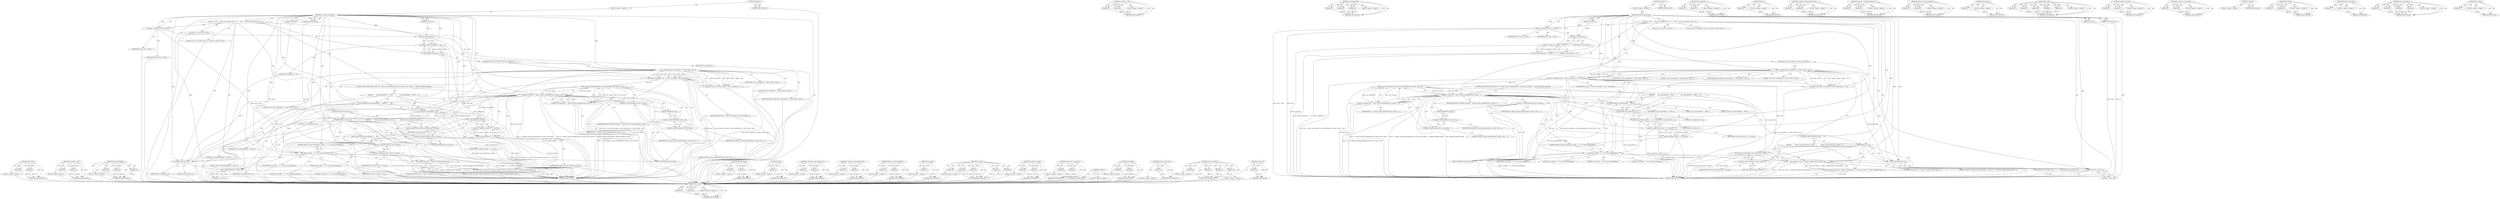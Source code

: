 digraph "lua_status" {
vulnerable_182 [label=<(METHOD,luaL_error)>];
vulnerable_183 [label=<(PARAM,p1)>];
vulnerable_184 [label=<(PARAM,p2)>];
vulnerable_185 [label=<(BLOCK,&lt;empty&gt;,&lt;empty&gt;)>];
vulnerable_186 [label=<(METHOD_RETURN,ANY)>];
vulnerable_128 [label=<(METHOD,&lt;operator&gt;.cast)>];
vulnerable_129 [label=<(PARAM,p1)>];
vulnerable_130 [label=<(PARAM,p2)>];
vulnerable_131 [label=<(BLOCK,&lt;empty&gt;,&lt;empty&gt;)>];
vulnerable_132 [label=<(METHOD_RETURN,ANY)>];
vulnerable_155 [label=<(METHOD,luaL_getmetafield)>];
vulnerable_156 [label=<(PARAM,p1)>];
vulnerable_157 [label=<(PARAM,p2)>];
vulnerable_158 [label=<(PARAM,p3)>];
vulnerable_159 [label=<(BLOCK,&lt;empty&gt;,&lt;empty&gt;)>];
vulnerable_160 [label=<(METHOD_RETURN,ANY)>];
vulnerable_6 [label=<(METHOD,&lt;global&gt;)<SUB>1</SUB>>];
vulnerable_7 [label=<(BLOCK,&lt;empty&gt;,&lt;empty&gt;)<SUB>1</SUB>>];
vulnerable_8 [label=<(METHOD,do_session_handshake)<SUB>1</SUB>>];
vulnerable_9 [label=<(PARAM,lua_State *L)<SUB>1</SUB>>];
vulnerable_10 [label=<(PARAM,int status)<SUB>1</SUB>>];
vulnerable_11 [label=<(PARAM,lua_KContext ctx)<SUB>1</SUB>>];
vulnerable_12 [label=<(BLOCK,{
    int rc;
    struct ssh_userdata *sshu = N...,{
    int rc;
    struct ssh_userdata *sshu = N...)<SUB>1</SUB>>];
vulnerable_13 [label="<(LOCAL,int rc: int)<SUB>2</SUB>>"];
vulnerable_14 [label="<(LOCAL,struct ssh_userdata* sshu: ssh_userdata*)<SUB>3</SUB>>"];
vulnerable_15 [label=<(&lt;operator&gt;.assignment,*sshu = NULL)<SUB>3</SUB>>];
vulnerable_16 [label=<(IDENTIFIER,sshu,*sshu = NULL)<SUB>3</SUB>>];
vulnerable_17 [label=<(IDENTIFIER,NULL,*sshu = NULL)<SUB>3</SUB>>];
vulnerable_18 [label=<(assert,assert(lua_gettop(L) == 4))<SUB>5</SUB>>];
vulnerable_19 [label=<(&lt;operator&gt;.equals,lua_gettop(L) == 4)<SUB>5</SUB>>];
vulnerable_20 [label=<(lua_gettop,lua_gettop(L))<SUB>5</SUB>>];
vulnerable_21 [label=<(IDENTIFIER,L,lua_gettop(L))<SUB>5</SUB>>];
vulnerable_22 [label=<(LITERAL,4,lua_gettop(L) == 4)<SUB>5</SUB>>];
vulnerable_23 [label=<(&lt;operator&gt;.assignment,sshu = (struct ssh_userdata *) nseU_checkudata(...)<SUB>6</SUB>>];
vulnerable_24 [label=<(IDENTIFIER,sshu,sshu = (struct ssh_userdata *) nseU_checkudata(...)<SUB>6</SUB>>];
vulnerable_25 [label=<(&lt;operator&gt;.cast,(struct ssh_userdata *) nseU_checkudata(L, 3, S...)<SUB>6</SUB>>];
vulnerable_26 [label=<(UNKNOWN,struct ssh_userdata *,struct ssh_userdata *)<SUB>6</SUB>>];
vulnerable_27 [label=<(nseU_checkudata,nseU_checkudata(L, 3, SSH2_UDATA, &quot;ssh2&quot;))<SUB>6</SUB>>];
vulnerable_28 [label=<(IDENTIFIER,L,nseU_checkudata(L, 3, SSH2_UDATA, &quot;ssh2&quot;))<SUB>6</SUB>>];
vulnerable_29 [label=<(LITERAL,3,nseU_checkudata(L, 3, SSH2_UDATA, &quot;ssh2&quot;))<SUB>6</SUB>>];
vulnerable_30 [label=<(IDENTIFIER,SSH2_UDATA,nseU_checkudata(L, 3, SSH2_UDATA, &quot;ssh2&quot;))<SUB>6</SUB>>];
vulnerable_31 [label=<(LITERAL,&quot;ssh2&quot;,nseU_checkudata(L, 3, SSH2_UDATA, &quot;ssh2&quot;))<SUB>6</SUB>>];
vulnerable_32 [label=<(CONTROL_STRUCTURE,WHILE,while ((rc = libssh2_session_handshake(sshu-&gt;session, sshu-&gt;sp[0])) == LIBSSH2_ERROR_EAGAIN))<SUB>8</SUB>>];
vulnerable_33 [label=<(&lt;operator&gt;.equals,(rc = libssh2_session_handshake(sshu-&gt;session, ...)<SUB>8</SUB>>];
vulnerable_34 [label=<(&lt;operator&gt;.assignment,rc = libssh2_session_handshake(sshu-&gt;session, s...)<SUB>8</SUB>>];
vulnerable_35 [label=<(IDENTIFIER,rc,rc = libssh2_session_handshake(sshu-&gt;session, s...)<SUB>8</SUB>>];
vulnerable_36 [label=<(libssh2_session_handshake,libssh2_session_handshake(sshu-&gt;session, sshu-&gt;...)<SUB>8</SUB>>];
vulnerable_37 [label=<(&lt;operator&gt;.indirectFieldAccess,sshu-&gt;session)<SUB>8</SUB>>];
vulnerable_38 [label=<(IDENTIFIER,sshu,libssh2_session_handshake(sshu-&gt;session, sshu-&gt;...)<SUB>8</SUB>>];
vulnerable_39 [label=<(FIELD_IDENTIFIER,session,session)<SUB>8</SUB>>];
vulnerable_40 [label=<(&lt;operator&gt;.indirectIndexAccess,sshu-&gt;sp[0])<SUB>8</SUB>>];
vulnerable_41 [label=<(&lt;operator&gt;.indirectFieldAccess,sshu-&gt;sp)<SUB>8</SUB>>];
vulnerable_42 [label=<(IDENTIFIER,sshu,libssh2_session_handshake(sshu-&gt;session, sshu-&gt;...)<SUB>8</SUB>>];
vulnerable_43 [label=<(FIELD_IDENTIFIER,sp,sp)<SUB>8</SUB>>];
vulnerable_44 [label=<(LITERAL,0,libssh2_session_handshake(sshu-&gt;session, sshu-&gt;...)<SUB>8</SUB>>];
vulnerable_45 [label=<(IDENTIFIER,LIBSSH2_ERROR_EAGAIN,(rc = libssh2_session_handshake(sshu-&gt;session, ...)<SUB>8</SUB>>];
vulnerable_46 [label=<(BLOCK,{
        luaL_getmetafield(L, 3, &quot;filter&quot;);
  ...,{
        luaL_getmetafield(L, 3, &quot;filter&quot;);
  ...)<SUB>8</SUB>>];
vulnerable_47 [label=<(luaL_getmetafield,luaL_getmetafield(L, 3, &quot;filter&quot;))<SUB>9</SUB>>];
vulnerable_48 [label=<(IDENTIFIER,L,luaL_getmetafield(L, 3, &quot;filter&quot;))<SUB>9</SUB>>];
vulnerable_49 [label=<(LITERAL,3,luaL_getmetafield(L, 3, &quot;filter&quot;))<SUB>9</SUB>>];
vulnerable_50 [label=<(LITERAL,&quot;filter&quot;,luaL_getmetafield(L, 3, &quot;filter&quot;))<SUB>9</SUB>>];
vulnerable_51 [label=<(lua_pushvalue,lua_pushvalue(L, 3))<SUB>10</SUB>>];
vulnerable_52 [label=<(IDENTIFIER,L,lua_pushvalue(L, 3))<SUB>10</SUB>>];
vulnerable_53 [label=<(LITERAL,3,lua_pushvalue(L, 3))<SUB>10</SUB>>];
vulnerable_54 [label=<(assert,assert(lua_status(L) == LUA_OK))<SUB>12</SUB>>];
vulnerable_55 [label=<(&lt;operator&gt;.equals,lua_status(L) == LUA_OK)<SUB>12</SUB>>];
vulnerable_56 [label=<(lua_status,lua_status(L))<SUB>12</SUB>>];
vulnerable_57 [label=<(IDENTIFIER,L,lua_status(L))<SUB>12</SUB>>];
vulnerable_58 [label=<(IDENTIFIER,LUA_OK,lua_status(L) == LUA_OK)<SUB>12</SUB>>];
vulnerable_59 [label=<(lua_callk,lua_callk(L, 1, 0, 0, do_session_handshake))<SUB>13</SUB>>];
vulnerable_60 [label=<(IDENTIFIER,L,lua_callk(L, 1, 0, 0, do_session_handshake))<SUB>13</SUB>>];
vulnerable_61 [label=<(LITERAL,1,lua_callk(L, 1, 0, 0, do_session_handshake))<SUB>13</SUB>>];
vulnerable_62 [label=<(LITERAL,0,lua_callk(L, 1, 0, 0, do_session_handshake))<SUB>13</SUB>>];
vulnerable_63 [label=<(LITERAL,0,lua_callk(L, 1, 0, 0, do_session_handshake))<SUB>13</SUB>>];
vulnerable_64 [label=<(METHOD_REF,do_session_handshake,lua_callk(L, 1, 0, 0, do_session_handshake))<SUB>13</SUB>>];
vulnerable_65 [label=<(CONTROL_STRUCTURE,IF,if (rc))<SUB>16</SUB>>];
vulnerable_66 [label=<(IDENTIFIER,rc,if (rc))<SUB>16</SUB>>];
vulnerable_67 [label=<(BLOCK,{
         libssh2_session_free(sshu-&gt;session);...,{
         libssh2_session_free(sshu-&gt;session);...)<SUB>16</SUB>>];
vulnerable_68 [label=<(libssh2_session_free,libssh2_session_free(sshu-&gt;session))<SUB>17</SUB>>];
vulnerable_69 [label=<(&lt;operator&gt;.indirectFieldAccess,sshu-&gt;session)<SUB>17</SUB>>];
vulnerable_70 [label=<(IDENTIFIER,sshu,libssh2_session_free(sshu-&gt;session))<SUB>17</SUB>>];
vulnerable_71 [label=<(FIELD_IDENTIFIER,session,session)<SUB>17</SUB>>];
vulnerable_72 [label=<(RETURN,return luaL_error(L, &quot;Unable to complete libssh...,return luaL_error(L, &quot;Unable to complete libssh...)<SUB>18</SUB>>];
vulnerable_73 [label=<(luaL_error,luaL_error(L, &quot;Unable to complete libssh2 hands...)<SUB>18</SUB>>];
vulnerable_74 [label=<(IDENTIFIER,L,luaL_error(L, &quot;Unable to complete libssh2 hands...)<SUB>18</SUB>>];
vulnerable_75 [label=<(LITERAL,&quot;Unable to complete libssh2 handshake.&quot;,luaL_error(L, &quot;Unable to complete libssh2 hands...)<SUB>18</SUB>>];
vulnerable_76 [label=<(lua_settop,lua_settop(L, 3))<SUB>21</SUB>>];
vulnerable_77 [label=<(IDENTIFIER,L,lua_settop(L, 3))<SUB>21</SUB>>];
vulnerable_78 [label=<(LITERAL,3,lua_settop(L, 3))<SUB>21</SUB>>];
vulnerable_79 [label=<(RETURN,return 1;,return 1;)<SUB>23</SUB>>];
vulnerable_80 [label=<(LITERAL,1,return 1;)<SUB>23</SUB>>];
vulnerable_81 [label=<(METHOD_RETURN,int)<SUB>1</SUB>>];
vulnerable_83 [label=<(METHOD_RETURN,ANY)<SUB>1</SUB>>];
vulnerable_161 [label=<(METHOD,lua_pushvalue)>];
vulnerable_162 [label=<(PARAM,p1)>];
vulnerable_163 [label=<(PARAM,p2)>];
vulnerable_164 [label=<(BLOCK,&lt;empty&gt;,&lt;empty&gt;)>];
vulnerable_165 [label=<(METHOD_RETURN,ANY)>];
vulnerable_115 [label=<(METHOD,assert)>];
vulnerable_116 [label=<(PARAM,p1)>];
vulnerable_117 [label=<(BLOCK,&lt;empty&gt;,&lt;empty&gt;)>];
vulnerable_118 [label=<(METHOD_RETURN,ANY)>];
vulnerable_150 [label=<(METHOD,&lt;operator&gt;.indirectIndexAccess)>];
vulnerable_151 [label=<(PARAM,p1)>];
vulnerable_152 [label=<(PARAM,p2)>];
vulnerable_153 [label=<(BLOCK,&lt;empty&gt;,&lt;empty&gt;)>];
vulnerable_154 [label=<(METHOD_RETURN,ANY)>];
vulnerable_145 [label=<(METHOD,&lt;operator&gt;.indirectFieldAccess)>];
vulnerable_146 [label=<(PARAM,p1)>];
vulnerable_147 [label=<(PARAM,p2)>];
vulnerable_148 [label=<(BLOCK,&lt;empty&gt;,&lt;empty&gt;)>];
vulnerable_149 [label=<(METHOD_RETURN,ANY)>];
vulnerable_140 [label=<(METHOD,libssh2_session_handshake)>];
vulnerable_141 [label=<(PARAM,p1)>];
vulnerable_142 [label=<(PARAM,p2)>];
vulnerable_143 [label=<(BLOCK,&lt;empty&gt;,&lt;empty&gt;)>];
vulnerable_144 [label=<(METHOD_RETURN,ANY)>];
vulnerable_124 [label=<(METHOD,lua_gettop)>];
vulnerable_125 [label=<(PARAM,p1)>];
vulnerable_126 [label=<(BLOCK,&lt;empty&gt;,&lt;empty&gt;)>];
vulnerable_127 [label=<(METHOD_RETURN,ANY)>];
vulnerable_170 [label=<(METHOD,lua_callk)>];
vulnerable_171 [label=<(PARAM,p1)>];
vulnerable_172 [label=<(PARAM,p2)>];
vulnerable_173 [label=<(PARAM,p3)>];
vulnerable_174 [label=<(PARAM,p4)>];
vulnerable_175 [label=<(PARAM,p5)>];
vulnerable_176 [label=<(BLOCK,&lt;empty&gt;,&lt;empty&gt;)>];
vulnerable_177 [label=<(METHOD_RETURN,ANY)>];
vulnerable_119 [label=<(METHOD,&lt;operator&gt;.equals)>];
vulnerable_120 [label=<(PARAM,p1)>];
vulnerable_121 [label=<(PARAM,p2)>];
vulnerable_122 [label=<(BLOCK,&lt;empty&gt;,&lt;empty&gt;)>];
vulnerable_123 [label=<(METHOD_RETURN,ANY)>];
vulnerable_110 [label=<(METHOD,&lt;operator&gt;.assignment)>];
vulnerable_111 [label=<(PARAM,p1)>];
vulnerable_112 [label=<(PARAM,p2)>];
vulnerable_113 [label=<(BLOCK,&lt;empty&gt;,&lt;empty&gt;)>];
vulnerable_114 [label=<(METHOD_RETURN,ANY)>];
vulnerable_104 [label=<(METHOD,&lt;global&gt;)<SUB>1</SUB>>];
vulnerable_105 [label=<(BLOCK,&lt;empty&gt;,&lt;empty&gt;)>];
vulnerable_106 [label=<(METHOD_RETURN,ANY)>];
vulnerable_187 [label=<(METHOD,lua_settop)>];
vulnerable_188 [label=<(PARAM,p1)>];
vulnerable_189 [label=<(PARAM,p2)>];
vulnerable_190 [label=<(BLOCK,&lt;empty&gt;,&lt;empty&gt;)>];
vulnerable_191 [label=<(METHOD_RETURN,ANY)>];
vulnerable_178 [label=<(METHOD,libssh2_session_free)>];
vulnerable_179 [label=<(PARAM,p1)>];
vulnerable_180 [label=<(BLOCK,&lt;empty&gt;,&lt;empty&gt;)>];
vulnerable_181 [label=<(METHOD_RETURN,ANY)>];
vulnerable_133 [label=<(METHOD,nseU_checkudata)>];
vulnerable_134 [label=<(PARAM,p1)>];
vulnerable_135 [label=<(PARAM,p2)>];
vulnerable_136 [label=<(PARAM,p3)>];
vulnerable_137 [label=<(PARAM,p4)>];
vulnerable_138 [label=<(BLOCK,&lt;empty&gt;,&lt;empty&gt;)>];
vulnerable_139 [label=<(METHOD_RETURN,ANY)>];
vulnerable_166 [label=<(METHOD,lua_status)>];
vulnerable_167 [label=<(PARAM,p1)>];
vulnerable_168 [label=<(BLOCK,&lt;empty&gt;,&lt;empty&gt;)>];
vulnerable_169 [label=<(METHOD_RETURN,ANY)>];
fixed_187 [label=<(METHOD,luaL_error)>];
fixed_188 [label=<(PARAM,p1)>];
fixed_189 [label=<(PARAM,p2)>];
fixed_190 [label=<(BLOCK,&lt;empty&gt;,&lt;empty&gt;)>];
fixed_191 [label=<(METHOD_RETURN,ANY)>];
fixed_133 [label=<(METHOD,&lt;operator&gt;.cast)>];
fixed_134 [label=<(PARAM,p1)>];
fixed_135 [label=<(PARAM,p2)>];
fixed_136 [label=<(BLOCK,&lt;empty&gt;,&lt;empty&gt;)>];
fixed_137 [label=<(METHOD_RETURN,ANY)>];
fixed_160 [label=<(METHOD,luaL_getmetafield)>];
fixed_161 [label=<(PARAM,p1)>];
fixed_162 [label=<(PARAM,p2)>];
fixed_163 [label=<(PARAM,p3)>];
fixed_164 [label=<(BLOCK,&lt;empty&gt;,&lt;empty&gt;)>];
fixed_165 [label=<(METHOD_RETURN,ANY)>];
fixed_6 [label=<(METHOD,&lt;global&gt;)<SUB>1</SUB>>];
fixed_7 [label=<(BLOCK,&lt;empty&gt;,&lt;empty&gt;)<SUB>1</SUB>>];
fixed_8 [label=<(METHOD,do_session_handshake)<SUB>1</SUB>>];
fixed_9 [label=<(PARAM,lua_State *L)<SUB>1</SUB>>];
fixed_10 [label=<(PARAM,int status)<SUB>1</SUB>>];
fixed_11 [label=<(PARAM,lua_KContext ctx)<SUB>1</SUB>>];
fixed_12 [label=<(BLOCK,{
    int rc;
    struct ssh_userdata *sshu = N...,{
    int rc;
    struct ssh_userdata *sshu = N...)<SUB>1</SUB>>];
fixed_13 [label="<(LOCAL,int rc: int)<SUB>2</SUB>>"];
fixed_14 [label="<(LOCAL,struct ssh_userdata* sshu: ssh_userdata*)<SUB>3</SUB>>"];
fixed_15 [label=<(&lt;operator&gt;.assignment,*sshu = NULL)<SUB>3</SUB>>];
fixed_16 [label=<(IDENTIFIER,sshu,*sshu = NULL)<SUB>3</SUB>>];
fixed_17 [label=<(IDENTIFIER,NULL,*sshu = NULL)<SUB>3</SUB>>];
fixed_18 [label=<(assert,assert(lua_gettop(L) == 4))<SUB>5</SUB>>];
fixed_19 [label=<(&lt;operator&gt;.equals,lua_gettop(L) == 4)<SUB>5</SUB>>];
fixed_20 [label=<(lua_gettop,lua_gettop(L))<SUB>5</SUB>>];
fixed_21 [label=<(IDENTIFIER,L,lua_gettop(L))<SUB>5</SUB>>];
fixed_22 [label=<(LITERAL,4,lua_gettop(L) == 4)<SUB>5</SUB>>];
fixed_23 [label=<(&lt;operator&gt;.assignment,sshu = (struct ssh_userdata *) nseU_checkudata(...)<SUB>6</SUB>>];
fixed_24 [label=<(IDENTIFIER,sshu,sshu = (struct ssh_userdata *) nseU_checkudata(...)<SUB>6</SUB>>];
fixed_25 [label=<(&lt;operator&gt;.cast,(struct ssh_userdata *) nseU_checkudata(L, 3, S...)<SUB>6</SUB>>];
fixed_26 [label=<(UNKNOWN,struct ssh_userdata *,struct ssh_userdata *)<SUB>6</SUB>>];
fixed_27 [label=<(nseU_checkudata,nseU_checkudata(L, 3, SSH2_UDATA, &quot;ssh2&quot;))<SUB>6</SUB>>];
fixed_28 [label=<(IDENTIFIER,L,nseU_checkudata(L, 3, SSH2_UDATA, &quot;ssh2&quot;))<SUB>6</SUB>>];
fixed_29 [label=<(LITERAL,3,nseU_checkudata(L, 3, SSH2_UDATA, &quot;ssh2&quot;))<SUB>6</SUB>>];
fixed_30 [label=<(IDENTIFIER,SSH2_UDATA,nseU_checkudata(L, 3, SSH2_UDATA, &quot;ssh2&quot;))<SUB>6</SUB>>];
fixed_31 [label=<(LITERAL,&quot;ssh2&quot;,nseU_checkudata(L, 3, SSH2_UDATA, &quot;ssh2&quot;))<SUB>6</SUB>>];
fixed_32 [label=<(CONTROL_STRUCTURE,WHILE,while ((rc = libssh2_session_handshake(sshu-&gt;session, sshu-&gt;sp[0])) == LIBSSH2_ERROR_EAGAIN))<SUB>8</SUB>>];
fixed_33 [label=<(&lt;operator&gt;.equals,(rc = libssh2_session_handshake(sshu-&gt;session, ...)<SUB>8</SUB>>];
fixed_34 [label=<(&lt;operator&gt;.assignment,rc = libssh2_session_handshake(sshu-&gt;session, s...)<SUB>8</SUB>>];
fixed_35 [label=<(IDENTIFIER,rc,rc = libssh2_session_handshake(sshu-&gt;session, s...)<SUB>8</SUB>>];
fixed_36 [label=<(libssh2_session_handshake,libssh2_session_handshake(sshu-&gt;session, sshu-&gt;...)<SUB>8</SUB>>];
fixed_37 [label=<(&lt;operator&gt;.indirectFieldAccess,sshu-&gt;session)<SUB>8</SUB>>];
fixed_38 [label=<(IDENTIFIER,sshu,libssh2_session_handshake(sshu-&gt;session, sshu-&gt;...)<SUB>8</SUB>>];
fixed_39 [label=<(FIELD_IDENTIFIER,session,session)<SUB>8</SUB>>];
fixed_40 [label=<(&lt;operator&gt;.indirectIndexAccess,sshu-&gt;sp[0])<SUB>8</SUB>>];
fixed_41 [label=<(&lt;operator&gt;.indirectFieldAccess,sshu-&gt;sp)<SUB>8</SUB>>];
fixed_42 [label=<(IDENTIFIER,sshu,libssh2_session_handshake(sshu-&gt;session, sshu-&gt;...)<SUB>8</SUB>>];
fixed_43 [label=<(FIELD_IDENTIFIER,sp,sp)<SUB>8</SUB>>];
fixed_44 [label=<(LITERAL,0,libssh2_session_handshake(sshu-&gt;session, sshu-&gt;...)<SUB>8</SUB>>];
fixed_45 [label=<(IDENTIFIER,LIBSSH2_ERROR_EAGAIN,(rc = libssh2_session_handshake(sshu-&gt;session, ...)<SUB>8</SUB>>];
fixed_46 [label=<(BLOCK,{
        luaL_getmetafield(L, 3, &quot;filter&quot;);
  ...,{
        luaL_getmetafield(L, 3, &quot;filter&quot;);
  ...)<SUB>8</SUB>>];
fixed_47 [label=<(luaL_getmetafield,luaL_getmetafield(L, 3, &quot;filter&quot;))<SUB>9</SUB>>];
fixed_48 [label=<(IDENTIFIER,L,luaL_getmetafield(L, 3, &quot;filter&quot;))<SUB>9</SUB>>];
fixed_49 [label=<(LITERAL,3,luaL_getmetafield(L, 3, &quot;filter&quot;))<SUB>9</SUB>>];
fixed_50 [label=<(LITERAL,&quot;filter&quot;,luaL_getmetafield(L, 3, &quot;filter&quot;))<SUB>9</SUB>>];
fixed_51 [label=<(lua_pushvalue,lua_pushvalue(L, 3))<SUB>10</SUB>>];
fixed_52 [label=<(IDENTIFIER,L,lua_pushvalue(L, 3))<SUB>10</SUB>>];
fixed_53 [label=<(LITERAL,3,lua_pushvalue(L, 3))<SUB>10</SUB>>];
fixed_54 [label=<(assert,assert(lua_status(L) == LUA_OK))<SUB>12</SUB>>];
fixed_55 [label=<(&lt;operator&gt;.equals,lua_status(L) == LUA_OK)<SUB>12</SUB>>];
fixed_56 [label=<(lua_status,lua_status(L))<SUB>12</SUB>>];
fixed_57 [label=<(IDENTIFIER,L,lua_status(L))<SUB>12</SUB>>];
fixed_58 [label=<(IDENTIFIER,LUA_OK,lua_status(L) == LUA_OK)<SUB>12</SUB>>];
fixed_59 [label=<(lua_callk,lua_callk(L, 1, 0, 0, do_session_handshake))<SUB>13</SUB>>];
fixed_60 [label=<(IDENTIFIER,L,lua_callk(L, 1, 0, 0, do_session_handshake))<SUB>13</SUB>>];
fixed_61 [label=<(LITERAL,1,lua_callk(L, 1, 0, 0, do_session_handshake))<SUB>13</SUB>>];
fixed_62 [label=<(LITERAL,0,lua_callk(L, 1, 0, 0, do_session_handshake))<SUB>13</SUB>>];
fixed_63 [label=<(LITERAL,0,lua_callk(L, 1, 0, 0, do_session_handshake))<SUB>13</SUB>>];
fixed_64 [label=<(METHOD_REF,do_session_handshake,lua_callk(L, 1, 0, 0, do_session_handshake))<SUB>13</SUB>>];
fixed_65 [label=<(CONTROL_STRUCTURE,IF,if (rc))<SUB>16</SUB>>];
fixed_66 [label=<(IDENTIFIER,rc,if (rc))<SUB>16</SUB>>];
fixed_67 [label=<(BLOCK,{
         libssh2_session_free(sshu-&gt;session);...,{
         libssh2_session_free(sshu-&gt;session);...)<SUB>16</SUB>>];
fixed_68 [label=<(libssh2_session_free,libssh2_session_free(sshu-&gt;session))<SUB>17</SUB>>];
fixed_69 [label=<(&lt;operator&gt;.indirectFieldAccess,sshu-&gt;session)<SUB>17</SUB>>];
fixed_70 [label=<(IDENTIFIER,sshu,libssh2_session_free(sshu-&gt;session))<SUB>17</SUB>>];
fixed_71 [label=<(FIELD_IDENTIFIER,session,session)<SUB>17</SUB>>];
fixed_72 [label=<(&lt;operator&gt;.assignment,sshu-&gt;session = NULL)<SUB>18</SUB>>];
fixed_73 [label=<(&lt;operator&gt;.indirectFieldAccess,sshu-&gt;session)<SUB>18</SUB>>];
fixed_74 [label=<(IDENTIFIER,sshu,sshu-&gt;session = NULL)<SUB>18</SUB>>];
fixed_75 [label=<(FIELD_IDENTIFIER,session,session)<SUB>18</SUB>>];
fixed_76 [label=<(IDENTIFIER,NULL,sshu-&gt;session = NULL)<SUB>18</SUB>>];
fixed_77 [label=<(RETURN,return luaL_error(L, &quot;Unable to complete libssh...,return luaL_error(L, &quot;Unable to complete libssh...)<SUB>19</SUB>>];
fixed_78 [label=<(luaL_error,luaL_error(L, &quot;Unable to complete libssh2 hands...)<SUB>19</SUB>>];
fixed_79 [label=<(IDENTIFIER,L,luaL_error(L, &quot;Unable to complete libssh2 hands...)<SUB>19</SUB>>];
fixed_80 [label=<(LITERAL,&quot;Unable to complete libssh2 handshake.&quot;,luaL_error(L, &quot;Unable to complete libssh2 hands...)<SUB>19</SUB>>];
fixed_81 [label=<(lua_settop,lua_settop(L, 3))<SUB>22</SUB>>];
fixed_82 [label=<(IDENTIFIER,L,lua_settop(L, 3))<SUB>22</SUB>>];
fixed_83 [label=<(LITERAL,3,lua_settop(L, 3))<SUB>22</SUB>>];
fixed_84 [label=<(RETURN,return 1;,return 1;)<SUB>24</SUB>>];
fixed_85 [label=<(LITERAL,1,return 1;)<SUB>24</SUB>>];
fixed_86 [label=<(METHOD_RETURN,int)<SUB>1</SUB>>];
fixed_88 [label=<(METHOD_RETURN,ANY)<SUB>1</SUB>>];
fixed_166 [label=<(METHOD,lua_pushvalue)>];
fixed_167 [label=<(PARAM,p1)>];
fixed_168 [label=<(PARAM,p2)>];
fixed_169 [label=<(BLOCK,&lt;empty&gt;,&lt;empty&gt;)>];
fixed_170 [label=<(METHOD_RETURN,ANY)>];
fixed_120 [label=<(METHOD,assert)>];
fixed_121 [label=<(PARAM,p1)>];
fixed_122 [label=<(BLOCK,&lt;empty&gt;,&lt;empty&gt;)>];
fixed_123 [label=<(METHOD_RETURN,ANY)>];
fixed_155 [label=<(METHOD,&lt;operator&gt;.indirectIndexAccess)>];
fixed_156 [label=<(PARAM,p1)>];
fixed_157 [label=<(PARAM,p2)>];
fixed_158 [label=<(BLOCK,&lt;empty&gt;,&lt;empty&gt;)>];
fixed_159 [label=<(METHOD_RETURN,ANY)>];
fixed_150 [label=<(METHOD,&lt;operator&gt;.indirectFieldAccess)>];
fixed_151 [label=<(PARAM,p1)>];
fixed_152 [label=<(PARAM,p2)>];
fixed_153 [label=<(BLOCK,&lt;empty&gt;,&lt;empty&gt;)>];
fixed_154 [label=<(METHOD_RETURN,ANY)>];
fixed_145 [label=<(METHOD,libssh2_session_handshake)>];
fixed_146 [label=<(PARAM,p1)>];
fixed_147 [label=<(PARAM,p2)>];
fixed_148 [label=<(BLOCK,&lt;empty&gt;,&lt;empty&gt;)>];
fixed_149 [label=<(METHOD_RETURN,ANY)>];
fixed_129 [label=<(METHOD,lua_gettop)>];
fixed_130 [label=<(PARAM,p1)>];
fixed_131 [label=<(BLOCK,&lt;empty&gt;,&lt;empty&gt;)>];
fixed_132 [label=<(METHOD_RETURN,ANY)>];
fixed_175 [label=<(METHOD,lua_callk)>];
fixed_176 [label=<(PARAM,p1)>];
fixed_177 [label=<(PARAM,p2)>];
fixed_178 [label=<(PARAM,p3)>];
fixed_179 [label=<(PARAM,p4)>];
fixed_180 [label=<(PARAM,p5)>];
fixed_181 [label=<(BLOCK,&lt;empty&gt;,&lt;empty&gt;)>];
fixed_182 [label=<(METHOD_RETURN,ANY)>];
fixed_124 [label=<(METHOD,&lt;operator&gt;.equals)>];
fixed_125 [label=<(PARAM,p1)>];
fixed_126 [label=<(PARAM,p2)>];
fixed_127 [label=<(BLOCK,&lt;empty&gt;,&lt;empty&gt;)>];
fixed_128 [label=<(METHOD_RETURN,ANY)>];
fixed_115 [label=<(METHOD,&lt;operator&gt;.assignment)>];
fixed_116 [label=<(PARAM,p1)>];
fixed_117 [label=<(PARAM,p2)>];
fixed_118 [label=<(BLOCK,&lt;empty&gt;,&lt;empty&gt;)>];
fixed_119 [label=<(METHOD_RETURN,ANY)>];
fixed_109 [label=<(METHOD,&lt;global&gt;)<SUB>1</SUB>>];
fixed_110 [label=<(BLOCK,&lt;empty&gt;,&lt;empty&gt;)>];
fixed_111 [label=<(METHOD_RETURN,ANY)>];
fixed_192 [label=<(METHOD,lua_settop)>];
fixed_193 [label=<(PARAM,p1)>];
fixed_194 [label=<(PARAM,p2)>];
fixed_195 [label=<(BLOCK,&lt;empty&gt;,&lt;empty&gt;)>];
fixed_196 [label=<(METHOD_RETURN,ANY)>];
fixed_183 [label=<(METHOD,libssh2_session_free)>];
fixed_184 [label=<(PARAM,p1)>];
fixed_185 [label=<(BLOCK,&lt;empty&gt;,&lt;empty&gt;)>];
fixed_186 [label=<(METHOD_RETURN,ANY)>];
fixed_138 [label=<(METHOD,nseU_checkudata)>];
fixed_139 [label=<(PARAM,p1)>];
fixed_140 [label=<(PARAM,p2)>];
fixed_141 [label=<(PARAM,p3)>];
fixed_142 [label=<(PARAM,p4)>];
fixed_143 [label=<(BLOCK,&lt;empty&gt;,&lt;empty&gt;)>];
fixed_144 [label=<(METHOD_RETURN,ANY)>];
fixed_171 [label=<(METHOD,lua_status)>];
fixed_172 [label=<(PARAM,p1)>];
fixed_173 [label=<(BLOCK,&lt;empty&gt;,&lt;empty&gt;)>];
fixed_174 [label=<(METHOD_RETURN,ANY)>];
vulnerable_182 -> vulnerable_183  [key=0, label="AST: "];
vulnerable_182 -> vulnerable_183  [key=1, label="DDG: "];
vulnerable_182 -> vulnerable_185  [key=0, label="AST: "];
vulnerable_182 -> vulnerable_184  [key=0, label="AST: "];
vulnerable_182 -> vulnerable_184  [key=1, label="DDG: "];
vulnerable_182 -> vulnerable_186  [key=0, label="AST: "];
vulnerable_182 -> vulnerable_186  [key=1, label="CFG: "];
vulnerable_183 -> vulnerable_186  [key=0, label="DDG: p1"];
vulnerable_184 -> vulnerable_186  [key=0, label="DDG: p2"];
vulnerable_128 -> vulnerable_129  [key=0, label="AST: "];
vulnerable_128 -> vulnerable_129  [key=1, label="DDG: "];
vulnerable_128 -> vulnerable_131  [key=0, label="AST: "];
vulnerable_128 -> vulnerable_130  [key=0, label="AST: "];
vulnerable_128 -> vulnerable_130  [key=1, label="DDG: "];
vulnerable_128 -> vulnerable_132  [key=0, label="AST: "];
vulnerable_128 -> vulnerable_132  [key=1, label="CFG: "];
vulnerable_129 -> vulnerable_132  [key=0, label="DDG: p1"];
vulnerable_130 -> vulnerable_132  [key=0, label="DDG: p2"];
vulnerable_155 -> vulnerable_156  [key=0, label="AST: "];
vulnerable_155 -> vulnerable_156  [key=1, label="DDG: "];
vulnerable_155 -> vulnerable_159  [key=0, label="AST: "];
vulnerable_155 -> vulnerable_157  [key=0, label="AST: "];
vulnerable_155 -> vulnerable_157  [key=1, label="DDG: "];
vulnerable_155 -> vulnerable_160  [key=0, label="AST: "];
vulnerable_155 -> vulnerable_160  [key=1, label="CFG: "];
vulnerable_155 -> vulnerable_158  [key=0, label="AST: "];
vulnerable_155 -> vulnerable_158  [key=1, label="DDG: "];
vulnerable_156 -> vulnerable_160  [key=0, label="DDG: p1"];
vulnerable_157 -> vulnerable_160  [key=0, label="DDG: p2"];
vulnerable_158 -> vulnerable_160  [key=0, label="DDG: p3"];
vulnerable_6 -> vulnerable_7  [key=0, label="AST: "];
vulnerable_6 -> vulnerable_83  [key=0, label="AST: "];
vulnerable_6 -> vulnerable_83  [key=1, label="CFG: "];
vulnerable_7 -> vulnerable_8  [key=0, label="AST: "];
vulnerable_8 -> vulnerable_9  [key=0, label="AST: "];
vulnerable_8 -> vulnerable_9  [key=1, label="DDG: "];
vulnerable_8 -> vulnerable_10  [key=0, label="AST: "];
vulnerable_8 -> vulnerable_10  [key=1, label="DDG: "];
vulnerable_8 -> vulnerable_11  [key=0, label="AST: "];
vulnerable_8 -> vulnerable_11  [key=1, label="DDG: "];
vulnerable_8 -> vulnerable_12  [key=0, label="AST: "];
vulnerable_8 -> vulnerable_81  [key=0, label="AST: "];
vulnerable_8 -> vulnerable_15  [key=0, label="CFG: "];
vulnerable_8 -> vulnerable_15  [key=1, label="DDG: "];
vulnerable_8 -> vulnerable_79  [key=0, label="DDG: "];
vulnerable_8 -> vulnerable_66  [key=0, label="DDG: "];
vulnerable_8 -> vulnerable_76  [key=0, label="DDG: "];
vulnerable_8 -> vulnerable_80  [key=0, label="DDG: "];
vulnerable_8 -> vulnerable_19  [key=0, label="DDG: "];
vulnerable_8 -> vulnerable_33  [key=0, label="DDG: "];
vulnerable_8 -> vulnerable_20  [key=0, label="DDG: "];
vulnerable_8 -> vulnerable_27  [key=0, label="DDG: "];
vulnerable_8 -> vulnerable_47  [key=0, label="DDG: "];
vulnerable_8 -> vulnerable_51  [key=0, label="DDG: "];
vulnerable_8 -> vulnerable_59  [key=0, label="DDG: "];
vulnerable_8 -> vulnerable_55  [key=0, label="DDG: "];
vulnerable_8 -> vulnerable_73  [key=0, label="DDG: "];
vulnerable_8 -> vulnerable_56  [key=0, label="DDG: "];
vulnerable_9 -> vulnerable_20  [key=0, label="DDG: L"];
vulnerable_10 -> vulnerable_81  [key=0, label="DDG: status"];
vulnerable_11 -> vulnerable_81  [key=0, label="DDG: ctx"];
vulnerable_12 -> vulnerable_13  [key=0, label="AST: "];
vulnerable_12 -> vulnerable_14  [key=0, label="AST: "];
vulnerable_12 -> vulnerable_15  [key=0, label="AST: "];
vulnerable_12 -> vulnerable_18  [key=0, label="AST: "];
vulnerable_12 -> vulnerable_23  [key=0, label="AST: "];
vulnerable_12 -> vulnerable_32  [key=0, label="AST: "];
vulnerable_12 -> vulnerable_65  [key=0, label="AST: "];
vulnerable_12 -> vulnerable_76  [key=0, label="AST: "];
vulnerable_12 -> vulnerable_79  [key=0, label="AST: "];
vulnerable_15 -> vulnerable_16  [key=0, label="AST: "];
vulnerable_15 -> vulnerable_17  [key=0, label="AST: "];
vulnerable_15 -> vulnerable_20  [key=0, label="CFG: "];
vulnerable_15 -> vulnerable_81  [key=0, label="DDG: *sshu = NULL"];
vulnerable_15 -> vulnerable_81  [key=1, label="DDG: NULL"];
vulnerable_18 -> vulnerable_19  [key=0, label="AST: "];
vulnerable_18 -> vulnerable_26  [key=0, label="CFG: "];
vulnerable_18 -> vulnerable_81  [key=0, label="DDG: lua_gettop(L) == 4"];
vulnerable_18 -> vulnerable_81  [key=1, label="DDG: assert(lua_gettop(L) == 4)"];
vulnerable_19 -> vulnerable_20  [key=0, label="AST: "];
vulnerable_19 -> vulnerable_22  [key=0, label="AST: "];
vulnerable_19 -> vulnerable_18  [key=0, label="CFG: "];
vulnerable_19 -> vulnerable_18  [key=1, label="DDG: lua_gettop(L)"];
vulnerable_19 -> vulnerable_18  [key=2, label="DDG: 4"];
vulnerable_19 -> vulnerable_81  [key=0, label="DDG: lua_gettop(L)"];
vulnerable_20 -> vulnerable_21  [key=0, label="AST: "];
vulnerable_20 -> vulnerable_19  [key=0, label="CFG: "];
vulnerable_20 -> vulnerable_19  [key=1, label="DDG: L"];
vulnerable_20 -> vulnerable_27  [key=0, label="DDG: L"];
vulnerable_23 -> vulnerable_24  [key=0, label="AST: "];
vulnerable_23 -> vulnerable_25  [key=0, label="AST: "];
vulnerable_23 -> vulnerable_39  [key=0, label="CFG: "];
vulnerable_23 -> vulnerable_81  [key=0, label="DDG: sshu"];
vulnerable_23 -> vulnerable_81  [key=1, label="DDG: (struct ssh_userdata *) nseU_checkudata(L, 3, SSH2_UDATA, &quot;ssh2&quot;)"];
vulnerable_23 -> vulnerable_81  [key=2, label="DDG: sshu = (struct ssh_userdata *) nseU_checkudata(L, 3, SSH2_UDATA, &quot;ssh2&quot;)"];
vulnerable_23 -> vulnerable_68  [key=0, label="DDG: sshu"];
vulnerable_23 -> vulnerable_36  [key=0, label="DDG: sshu"];
vulnerable_25 -> vulnerable_26  [key=0, label="AST: "];
vulnerable_25 -> vulnerable_27  [key=0, label="AST: "];
vulnerable_25 -> vulnerable_23  [key=0, label="CFG: "];
vulnerable_25 -> vulnerable_81  [key=0, label="DDG: nseU_checkudata(L, 3, SSH2_UDATA, &quot;ssh2&quot;)"];
vulnerable_26 -> vulnerable_27  [key=0, label="CFG: "];
vulnerable_27 -> vulnerable_28  [key=0, label="AST: "];
vulnerable_27 -> vulnerable_29  [key=0, label="AST: "];
vulnerable_27 -> vulnerable_30  [key=0, label="AST: "];
vulnerable_27 -> vulnerable_31  [key=0, label="AST: "];
vulnerable_27 -> vulnerable_25  [key=0, label="CFG: "];
vulnerable_27 -> vulnerable_25  [key=1, label="DDG: L"];
vulnerable_27 -> vulnerable_25  [key=2, label="DDG: 3"];
vulnerable_27 -> vulnerable_25  [key=3, label="DDG: SSH2_UDATA"];
vulnerable_27 -> vulnerable_25  [key=4, label="DDG: &quot;ssh2&quot;"];
vulnerable_27 -> vulnerable_81  [key=0, label="DDG: SSH2_UDATA"];
vulnerable_27 -> vulnerable_23  [key=0, label="DDG: L"];
vulnerable_27 -> vulnerable_23  [key=1, label="DDG: 3"];
vulnerable_27 -> vulnerable_23  [key=2, label="DDG: SSH2_UDATA"];
vulnerable_27 -> vulnerable_23  [key=3, label="DDG: &quot;ssh2&quot;"];
vulnerable_27 -> vulnerable_76  [key=0, label="DDG: L"];
vulnerable_27 -> vulnerable_47  [key=0, label="DDG: L"];
vulnerable_27 -> vulnerable_73  [key=0, label="DDG: L"];
vulnerable_32 -> vulnerable_33  [key=0, label="AST: "];
vulnerable_32 -> vulnerable_46  [key=0, label="AST: "];
vulnerable_33 -> vulnerable_34  [key=0, label="AST: "];
vulnerable_33 -> vulnerable_34  [key=1, label="CDG: "];
vulnerable_33 -> vulnerable_45  [key=0, label="AST: "];
vulnerable_33 -> vulnerable_66  [key=0, label="CFG: "];
vulnerable_33 -> vulnerable_47  [key=0, label="CFG: "];
vulnerable_33 -> vulnerable_47  [key=1, label="CDG: "];
vulnerable_33 -> vulnerable_81  [key=0, label="DDG: rc = libssh2_session_handshake(sshu-&gt;session, sshu-&gt;sp[0])"];
vulnerable_33 -> vulnerable_81  [key=1, label="DDG: (rc = libssh2_session_handshake(sshu-&gt;session, sshu-&gt;sp[0])) == LIBSSH2_ERROR_EAGAIN"];
vulnerable_33 -> vulnerable_81  [key=2, label="DDG: LIBSSH2_ERROR_EAGAIN"];
vulnerable_33 -> vulnerable_33  [key=0, label="CDG: "];
vulnerable_33 -> vulnerable_64  [key=0, label="CDG: "];
vulnerable_33 -> vulnerable_51  [key=0, label="CDG: "];
vulnerable_33 -> vulnerable_36  [key=0, label="CDG: "];
vulnerable_33 -> vulnerable_37  [key=0, label="CDG: "];
vulnerable_33 -> vulnerable_56  [key=0, label="CDG: "];
vulnerable_33 -> vulnerable_41  [key=0, label="CDG: "];
vulnerable_33 -> vulnerable_40  [key=0, label="CDG: "];
vulnerable_33 -> vulnerable_59  [key=0, label="CDG: "];
vulnerable_33 -> vulnerable_55  [key=0, label="CDG: "];
vulnerable_33 -> vulnerable_54  [key=0, label="CDG: "];
vulnerable_33 -> vulnerable_39  [key=0, label="CDG: "];
vulnerable_33 -> vulnerable_43  [key=0, label="CDG: "];
vulnerable_34 -> vulnerable_35  [key=0, label="AST: "];
vulnerable_34 -> vulnerable_36  [key=0, label="AST: "];
vulnerable_34 -> vulnerable_33  [key=0, label="CFG: "];
vulnerable_34 -> vulnerable_33  [key=1, label="DDG: rc"];
vulnerable_34 -> vulnerable_81  [key=0, label="DDG: rc"];
vulnerable_34 -> vulnerable_81  [key=1, label="DDG: libssh2_session_handshake(sshu-&gt;session, sshu-&gt;sp[0])"];
vulnerable_36 -> vulnerable_37  [key=0, label="AST: "];
vulnerable_36 -> vulnerable_40  [key=0, label="AST: "];
vulnerable_36 -> vulnerable_34  [key=0, label="CFG: "];
vulnerable_36 -> vulnerable_34  [key=1, label="DDG: sshu-&gt;session"];
vulnerable_36 -> vulnerable_34  [key=2, label="DDG: sshu-&gt;sp[0]"];
vulnerable_36 -> vulnerable_81  [key=0, label="DDG: sshu-&gt;sp[0]"];
vulnerable_36 -> vulnerable_33  [key=0, label="DDG: sshu-&gt;session"];
vulnerable_36 -> vulnerable_33  [key=1, label="DDG: sshu-&gt;sp[0]"];
vulnerable_36 -> vulnerable_68  [key=0, label="DDG: sshu-&gt;session"];
vulnerable_37 -> vulnerable_38  [key=0, label="AST: "];
vulnerable_37 -> vulnerable_39  [key=0, label="AST: "];
vulnerable_37 -> vulnerable_43  [key=0, label="CFG: "];
vulnerable_39 -> vulnerable_37  [key=0, label="CFG: "];
vulnerable_40 -> vulnerable_41  [key=0, label="AST: "];
vulnerable_40 -> vulnerable_44  [key=0, label="AST: "];
vulnerable_40 -> vulnerable_36  [key=0, label="CFG: "];
vulnerable_41 -> vulnerable_42  [key=0, label="AST: "];
vulnerable_41 -> vulnerable_43  [key=0, label="AST: "];
vulnerable_41 -> vulnerable_40  [key=0, label="CFG: "];
vulnerable_43 -> vulnerable_41  [key=0, label="CFG: "];
vulnerable_46 -> vulnerable_47  [key=0, label="AST: "];
vulnerable_46 -> vulnerable_51  [key=0, label="AST: "];
vulnerable_46 -> vulnerable_54  [key=0, label="AST: "];
vulnerable_46 -> vulnerable_59  [key=0, label="AST: "];
vulnerable_47 -> vulnerable_48  [key=0, label="AST: "];
vulnerable_47 -> vulnerable_49  [key=0, label="AST: "];
vulnerable_47 -> vulnerable_50  [key=0, label="AST: "];
vulnerable_47 -> vulnerable_51  [key=0, label="CFG: "];
vulnerable_47 -> vulnerable_51  [key=1, label="DDG: L"];
vulnerable_47 -> vulnerable_81  [key=0, label="DDG: luaL_getmetafield(L, 3, &quot;filter&quot;)"];
vulnerable_51 -> vulnerable_52  [key=0, label="AST: "];
vulnerable_51 -> vulnerable_53  [key=0, label="AST: "];
vulnerable_51 -> vulnerable_56  [key=0, label="CFG: "];
vulnerable_51 -> vulnerable_56  [key=1, label="DDG: L"];
vulnerable_51 -> vulnerable_81  [key=0, label="DDG: lua_pushvalue(L, 3)"];
vulnerable_54 -> vulnerable_55  [key=0, label="AST: "];
vulnerable_54 -> vulnerable_64  [key=0, label="CFG: "];
vulnerable_54 -> vulnerable_81  [key=0, label="DDG: lua_status(L) == LUA_OK"];
vulnerable_54 -> vulnerable_81  [key=1, label="DDG: assert(lua_status(L) == LUA_OK)"];
vulnerable_55 -> vulnerable_56  [key=0, label="AST: "];
vulnerable_55 -> vulnerable_58  [key=0, label="AST: "];
vulnerable_55 -> vulnerable_54  [key=0, label="CFG: "];
vulnerable_55 -> vulnerable_54  [key=1, label="DDG: lua_status(L)"];
vulnerable_55 -> vulnerable_54  [key=2, label="DDG: LUA_OK"];
vulnerable_55 -> vulnerable_81  [key=0, label="DDG: lua_status(L)"];
vulnerable_55 -> vulnerable_81  [key=1, label="DDG: LUA_OK"];
vulnerable_56 -> vulnerable_57  [key=0, label="AST: "];
vulnerable_56 -> vulnerable_55  [key=0, label="CFG: "];
vulnerable_56 -> vulnerable_55  [key=1, label="DDG: L"];
vulnerable_56 -> vulnerable_59  [key=0, label="DDG: L"];
vulnerable_59 -> vulnerable_60  [key=0, label="AST: "];
vulnerable_59 -> vulnerable_61  [key=0, label="AST: "];
vulnerable_59 -> vulnerable_62  [key=0, label="AST: "];
vulnerable_59 -> vulnerable_63  [key=0, label="AST: "];
vulnerable_59 -> vulnerable_64  [key=0, label="AST: "];
vulnerable_59 -> vulnerable_39  [key=0, label="CFG: "];
vulnerable_59 -> vulnerable_81  [key=0, label="DDG: lua_callk(L, 1, 0, 0, do_session_handshake)"];
vulnerable_59 -> vulnerable_76  [key=0, label="DDG: L"];
vulnerable_59 -> vulnerable_47  [key=0, label="DDG: L"];
vulnerable_59 -> vulnerable_73  [key=0, label="DDG: L"];
vulnerable_64 -> vulnerable_59  [key=0, label="CFG: "];
vulnerable_65 -> vulnerable_66  [key=0, label="AST: "];
vulnerable_65 -> vulnerable_67  [key=0, label="AST: "];
vulnerable_66 -> vulnerable_71  [key=0, label="CFG: "];
vulnerable_66 -> vulnerable_71  [key=1, label="CDG: "];
vulnerable_66 -> vulnerable_76  [key=0, label="CFG: "];
vulnerable_66 -> vulnerable_76  [key=1, label="CDG: "];
vulnerable_66 -> vulnerable_68  [key=0, label="CDG: "];
vulnerable_66 -> vulnerable_73  [key=0, label="CDG: "];
vulnerable_66 -> vulnerable_72  [key=0, label="CDG: "];
vulnerable_66 -> vulnerable_69  [key=0, label="CDG: "];
vulnerable_66 -> vulnerable_79  [key=0, label="CDG: "];
vulnerable_67 -> vulnerable_68  [key=0, label="AST: "];
vulnerable_67 -> vulnerable_72  [key=0, label="AST: "];
vulnerable_68 -> vulnerable_69  [key=0, label="AST: "];
vulnerable_68 -> vulnerable_73  [key=0, label="CFG: "];
vulnerable_68 -> vulnerable_81  [key=0, label="DDG: sshu-&gt;session"];
vulnerable_68 -> vulnerable_81  [key=1, label="DDG: libssh2_session_free(sshu-&gt;session)"];
vulnerable_69 -> vulnerable_70  [key=0, label="AST: "];
vulnerable_69 -> vulnerable_71  [key=0, label="AST: "];
vulnerable_69 -> vulnerable_68  [key=0, label="CFG: "];
vulnerable_71 -> vulnerable_69  [key=0, label="CFG: "];
vulnerable_72 -> vulnerable_73  [key=0, label="AST: "];
vulnerable_72 -> vulnerable_81  [key=0, label="CFG: "];
vulnerable_72 -> vulnerable_81  [key=1, label="DDG: &lt;RET&gt;"];
vulnerable_73 -> vulnerable_74  [key=0, label="AST: "];
vulnerable_73 -> vulnerable_75  [key=0, label="AST: "];
vulnerable_73 -> vulnerable_72  [key=0, label="CFG: "];
vulnerable_73 -> vulnerable_72  [key=1, label="DDG: luaL_error(L, &quot;Unable to complete libssh2 handshake.&quot;)"];
vulnerable_73 -> vulnerable_81  [key=0, label="DDG: L"];
vulnerable_73 -> vulnerable_81  [key=1, label="DDG: luaL_error(L, &quot;Unable to complete libssh2 handshake.&quot;)"];
vulnerable_76 -> vulnerable_77  [key=0, label="AST: "];
vulnerable_76 -> vulnerable_78  [key=0, label="AST: "];
vulnerable_76 -> vulnerable_79  [key=0, label="CFG: "];
vulnerable_79 -> vulnerable_80  [key=0, label="AST: "];
vulnerable_79 -> vulnerable_81  [key=0, label="CFG: "];
vulnerable_79 -> vulnerable_81  [key=1, label="DDG: &lt;RET&gt;"];
vulnerable_80 -> vulnerable_79  [key=0, label="DDG: 1"];
vulnerable_161 -> vulnerable_162  [key=0, label="AST: "];
vulnerable_161 -> vulnerable_162  [key=1, label="DDG: "];
vulnerable_161 -> vulnerable_164  [key=0, label="AST: "];
vulnerable_161 -> vulnerable_163  [key=0, label="AST: "];
vulnerable_161 -> vulnerable_163  [key=1, label="DDG: "];
vulnerable_161 -> vulnerable_165  [key=0, label="AST: "];
vulnerable_161 -> vulnerable_165  [key=1, label="CFG: "];
vulnerable_162 -> vulnerable_165  [key=0, label="DDG: p1"];
vulnerable_163 -> vulnerable_165  [key=0, label="DDG: p2"];
vulnerable_115 -> vulnerable_116  [key=0, label="AST: "];
vulnerable_115 -> vulnerable_116  [key=1, label="DDG: "];
vulnerable_115 -> vulnerable_117  [key=0, label="AST: "];
vulnerable_115 -> vulnerable_118  [key=0, label="AST: "];
vulnerable_115 -> vulnerable_118  [key=1, label="CFG: "];
vulnerable_116 -> vulnerable_118  [key=0, label="DDG: p1"];
vulnerable_150 -> vulnerable_151  [key=0, label="AST: "];
vulnerable_150 -> vulnerable_151  [key=1, label="DDG: "];
vulnerable_150 -> vulnerable_153  [key=0, label="AST: "];
vulnerable_150 -> vulnerable_152  [key=0, label="AST: "];
vulnerable_150 -> vulnerable_152  [key=1, label="DDG: "];
vulnerable_150 -> vulnerable_154  [key=0, label="AST: "];
vulnerable_150 -> vulnerable_154  [key=1, label="CFG: "];
vulnerable_151 -> vulnerable_154  [key=0, label="DDG: p1"];
vulnerable_152 -> vulnerable_154  [key=0, label="DDG: p2"];
vulnerable_145 -> vulnerable_146  [key=0, label="AST: "];
vulnerable_145 -> vulnerable_146  [key=1, label="DDG: "];
vulnerable_145 -> vulnerable_148  [key=0, label="AST: "];
vulnerable_145 -> vulnerable_147  [key=0, label="AST: "];
vulnerable_145 -> vulnerable_147  [key=1, label="DDG: "];
vulnerable_145 -> vulnerable_149  [key=0, label="AST: "];
vulnerable_145 -> vulnerable_149  [key=1, label="CFG: "];
vulnerable_146 -> vulnerable_149  [key=0, label="DDG: p1"];
vulnerable_147 -> vulnerable_149  [key=0, label="DDG: p2"];
vulnerable_140 -> vulnerable_141  [key=0, label="AST: "];
vulnerable_140 -> vulnerable_141  [key=1, label="DDG: "];
vulnerable_140 -> vulnerable_143  [key=0, label="AST: "];
vulnerable_140 -> vulnerable_142  [key=0, label="AST: "];
vulnerable_140 -> vulnerable_142  [key=1, label="DDG: "];
vulnerable_140 -> vulnerable_144  [key=0, label="AST: "];
vulnerable_140 -> vulnerable_144  [key=1, label="CFG: "];
vulnerable_141 -> vulnerable_144  [key=0, label="DDG: p1"];
vulnerable_142 -> vulnerable_144  [key=0, label="DDG: p2"];
vulnerable_124 -> vulnerable_125  [key=0, label="AST: "];
vulnerable_124 -> vulnerable_125  [key=1, label="DDG: "];
vulnerable_124 -> vulnerable_126  [key=0, label="AST: "];
vulnerable_124 -> vulnerable_127  [key=0, label="AST: "];
vulnerable_124 -> vulnerable_127  [key=1, label="CFG: "];
vulnerable_125 -> vulnerable_127  [key=0, label="DDG: p1"];
vulnerable_170 -> vulnerable_171  [key=0, label="AST: "];
vulnerable_170 -> vulnerable_171  [key=1, label="DDG: "];
vulnerable_170 -> vulnerable_176  [key=0, label="AST: "];
vulnerable_170 -> vulnerable_172  [key=0, label="AST: "];
vulnerable_170 -> vulnerable_172  [key=1, label="DDG: "];
vulnerable_170 -> vulnerable_177  [key=0, label="AST: "];
vulnerable_170 -> vulnerable_177  [key=1, label="CFG: "];
vulnerable_170 -> vulnerable_173  [key=0, label="AST: "];
vulnerable_170 -> vulnerable_173  [key=1, label="DDG: "];
vulnerable_170 -> vulnerable_174  [key=0, label="AST: "];
vulnerable_170 -> vulnerable_174  [key=1, label="DDG: "];
vulnerable_170 -> vulnerable_175  [key=0, label="AST: "];
vulnerable_170 -> vulnerable_175  [key=1, label="DDG: "];
vulnerable_171 -> vulnerable_177  [key=0, label="DDG: p1"];
vulnerable_172 -> vulnerable_177  [key=0, label="DDG: p2"];
vulnerable_173 -> vulnerable_177  [key=0, label="DDG: p3"];
vulnerable_174 -> vulnerable_177  [key=0, label="DDG: p4"];
vulnerable_175 -> vulnerable_177  [key=0, label="DDG: p5"];
vulnerable_119 -> vulnerable_120  [key=0, label="AST: "];
vulnerable_119 -> vulnerable_120  [key=1, label="DDG: "];
vulnerable_119 -> vulnerable_122  [key=0, label="AST: "];
vulnerable_119 -> vulnerable_121  [key=0, label="AST: "];
vulnerable_119 -> vulnerable_121  [key=1, label="DDG: "];
vulnerable_119 -> vulnerable_123  [key=0, label="AST: "];
vulnerable_119 -> vulnerable_123  [key=1, label="CFG: "];
vulnerable_120 -> vulnerable_123  [key=0, label="DDG: p1"];
vulnerable_121 -> vulnerable_123  [key=0, label="DDG: p2"];
vulnerable_110 -> vulnerable_111  [key=0, label="AST: "];
vulnerable_110 -> vulnerable_111  [key=1, label="DDG: "];
vulnerable_110 -> vulnerable_113  [key=0, label="AST: "];
vulnerable_110 -> vulnerable_112  [key=0, label="AST: "];
vulnerable_110 -> vulnerable_112  [key=1, label="DDG: "];
vulnerable_110 -> vulnerable_114  [key=0, label="AST: "];
vulnerable_110 -> vulnerable_114  [key=1, label="CFG: "];
vulnerable_111 -> vulnerable_114  [key=0, label="DDG: p1"];
vulnerable_112 -> vulnerable_114  [key=0, label="DDG: p2"];
vulnerable_104 -> vulnerable_105  [key=0, label="AST: "];
vulnerable_104 -> vulnerable_106  [key=0, label="AST: "];
vulnerable_104 -> vulnerable_106  [key=1, label="CFG: "];
vulnerable_187 -> vulnerable_188  [key=0, label="AST: "];
vulnerable_187 -> vulnerable_188  [key=1, label="DDG: "];
vulnerable_187 -> vulnerable_190  [key=0, label="AST: "];
vulnerable_187 -> vulnerable_189  [key=0, label="AST: "];
vulnerable_187 -> vulnerable_189  [key=1, label="DDG: "];
vulnerable_187 -> vulnerable_191  [key=0, label="AST: "];
vulnerable_187 -> vulnerable_191  [key=1, label="CFG: "];
vulnerable_188 -> vulnerable_191  [key=0, label="DDG: p1"];
vulnerable_189 -> vulnerable_191  [key=0, label="DDG: p2"];
vulnerable_178 -> vulnerable_179  [key=0, label="AST: "];
vulnerable_178 -> vulnerable_179  [key=1, label="DDG: "];
vulnerable_178 -> vulnerable_180  [key=0, label="AST: "];
vulnerable_178 -> vulnerable_181  [key=0, label="AST: "];
vulnerable_178 -> vulnerable_181  [key=1, label="CFG: "];
vulnerable_179 -> vulnerable_181  [key=0, label="DDG: p1"];
vulnerable_133 -> vulnerable_134  [key=0, label="AST: "];
vulnerable_133 -> vulnerable_134  [key=1, label="DDG: "];
vulnerable_133 -> vulnerable_138  [key=0, label="AST: "];
vulnerable_133 -> vulnerable_135  [key=0, label="AST: "];
vulnerable_133 -> vulnerable_135  [key=1, label="DDG: "];
vulnerable_133 -> vulnerable_139  [key=0, label="AST: "];
vulnerable_133 -> vulnerable_139  [key=1, label="CFG: "];
vulnerable_133 -> vulnerable_136  [key=0, label="AST: "];
vulnerable_133 -> vulnerable_136  [key=1, label="DDG: "];
vulnerable_133 -> vulnerable_137  [key=0, label="AST: "];
vulnerable_133 -> vulnerable_137  [key=1, label="DDG: "];
vulnerable_134 -> vulnerable_139  [key=0, label="DDG: p1"];
vulnerable_135 -> vulnerable_139  [key=0, label="DDG: p2"];
vulnerable_136 -> vulnerable_139  [key=0, label="DDG: p3"];
vulnerable_137 -> vulnerable_139  [key=0, label="DDG: p4"];
vulnerable_166 -> vulnerable_167  [key=0, label="AST: "];
vulnerable_166 -> vulnerable_167  [key=1, label="DDG: "];
vulnerable_166 -> vulnerable_168  [key=0, label="AST: "];
vulnerable_166 -> vulnerable_169  [key=0, label="AST: "];
vulnerable_166 -> vulnerable_169  [key=1, label="CFG: "];
vulnerable_167 -> vulnerable_169  [key=0, label="DDG: p1"];
fixed_187 -> fixed_188  [key=0, label="AST: "];
fixed_187 -> fixed_188  [key=1, label="DDG: "];
fixed_187 -> fixed_190  [key=0, label="AST: "];
fixed_187 -> fixed_189  [key=0, label="AST: "];
fixed_187 -> fixed_189  [key=1, label="DDG: "];
fixed_187 -> fixed_191  [key=0, label="AST: "];
fixed_187 -> fixed_191  [key=1, label="CFG: "];
fixed_188 -> fixed_191  [key=0, label="DDG: p1"];
fixed_189 -> fixed_191  [key=0, label="DDG: p2"];
fixed_190 -> vulnerable_182  [key=0];
fixed_191 -> vulnerable_182  [key=0];
fixed_133 -> fixed_134  [key=0, label="AST: "];
fixed_133 -> fixed_134  [key=1, label="DDG: "];
fixed_133 -> fixed_136  [key=0, label="AST: "];
fixed_133 -> fixed_135  [key=0, label="AST: "];
fixed_133 -> fixed_135  [key=1, label="DDG: "];
fixed_133 -> fixed_137  [key=0, label="AST: "];
fixed_133 -> fixed_137  [key=1, label="CFG: "];
fixed_134 -> fixed_137  [key=0, label="DDG: p1"];
fixed_135 -> fixed_137  [key=0, label="DDG: p2"];
fixed_136 -> vulnerable_182  [key=0];
fixed_137 -> vulnerable_182  [key=0];
fixed_160 -> fixed_161  [key=0, label="AST: "];
fixed_160 -> fixed_161  [key=1, label="DDG: "];
fixed_160 -> fixed_164  [key=0, label="AST: "];
fixed_160 -> fixed_162  [key=0, label="AST: "];
fixed_160 -> fixed_162  [key=1, label="DDG: "];
fixed_160 -> fixed_165  [key=0, label="AST: "];
fixed_160 -> fixed_165  [key=1, label="CFG: "];
fixed_160 -> fixed_163  [key=0, label="AST: "];
fixed_160 -> fixed_163  [key=1, label="DDG: "];
fixed_161 -> fixed_165  [key=0, label="DDG: p1"];
fixed_162 -> fixed_165  [key=0, label="DDG: p2"];
fixed_163 -> fixed_165  [key=0, label="DDG: p3"];
fixed_164 -> vulnerable_182  [key=0];
fixed_165 -> vulnerable_182  [key=0];
fixed_6 -> fixed_7  [key=0, label="AST: "];
fixed_6 -> fixed_88  [key=0, label="AST: "];
fixed_6 -> fixed_88  [key=1, label="CFG: "];
fixed_7 -> fixed_8  [key=0, label="AST: "];
fixed_8 -> fixed_9  [key=0, label="AST: "];
fixed_8 -> fixed_9  [key=1, label="DDG: "];
fixed_8 -> fixed_10  [key=0, label="AST: "];
fixed_8 -> fixed_10  [key=1, label="DDG: "];
fixed_8 -> fixed_11  [key=0, label="AST: "];
fixed_8 -> fixed_11  [key=1, label="DDG: "];
fixed_8 -> fixed_12  [key=0, label="AST: "];
fixed_8 -> fixed_86  [key=0, label="AST: "];
fixed_8 -> fixed_15  [key=0, label="CFG: "];
fixed_8 -> fixed_15  [key=1, label="DDG: "];
fixed_8 -> fixed_84  [key=0, label="DDG: "];
fixed_8 -> fixed_66  [key=0, label="DDG: "];
fixed_8 -> fixed_81  [key=0, label="DDG: "];
fixed_8 -> fixed_85  [key=0, label="DDG: "];
fixed_8 -> fixed_19  [key=0, label="DDG: "];
fixed_8 -> fixed_33  [key=0, label="DDG: "];
fixed_8 -> fixed_72  [key=0, label="DDG: "];
fixed_8 -> fixed_20  [key=0, label="DDG: "];
fixed_8 -> fixed_27  [key=0, label="DDG: "];
fixed_8 -> fixed_47  [key=0, label="DDG: "];
fixed_8 -> fixed_51  [key=0, label="DDG: "];
fixed_8 -> fixed_59  [key=0, label="DDG: "];
fixed_8 -> fixed_55  [key=0, label="DDG: "];
fixed_8 -> fixed_78  [key=0, label="DDG: "];
fixed_8 -> fixed_56  [key=0, label="DDG: "];
fixed_9 -> fixed_20  [key=0, label="DDG: L"];
fixed_10 -> fixed_86  [key=0, label="DDG: status"];
fixed_11 -> fixed_86  [key=0, label="DDG: ctx"];
fixed_12 -> fixed_13  [key=0, label="AST: "];
fixed_12 -> fixed_14  [key=0, label="AST: "];
fixed_12 -> fixed_15  [key=0, label="AST: "];
fixed_12 -> fixed_18  [key=0, label="AST: "];
fixed_12 -> fixed_23  [key=0, label="AST: "];
fixed_12 -> fixed_32  [key=0, label="AST: "];
fixed_12 -> fixed_65  [key=0, label="AST: "];
fixed_12 -> fixed_81  [key=0, label="AST: "];
fixed_12 -> fixed_84  [key=0, label="AST: "];
fixed_13 -> vulnerable_182  [key=0];
fixed_14 -> vulnerable_182  [key=0];
fixed_15 -> fixed_16  [key=0, label="AST: "];
fixed_15 -> fixed_17  [key=0, label="AST: "];
fixed_15 -> fixed_20  [key=0, label="CFG: "];
fixed_15 -> fixed_86  [key=0, label="DDG: *sshu = NULL"];
fixed_16 -> vulnerable_182  [key=0];
fixed_17 -> vulnerable_182  [key=0];
fixed_18 -> fixed_19  [key=0, label="AST: "];
fixed_18 -> fixed_26  [key=0, label="CFG: "];
fixed_18 -> fixed_86  [key=0, label="DDG: lua_gettop(L) == 4"];
fixed_18 -> fixed_86  [key=1, label="DDG: assert(lua_gettop(L) == 4)"];
fixed_19 -> fixed_20  [key=0, label="AST: "];
fixed_19 -> fixed_22  [key=0, label="AST: "];
fixed_19 -> fixed_18  [key=0, label="CFG: "];
fixed_19 -> fixed_18  [key=1, label="DDG: lua_gettop(L)"];
fixed_19 -> fixed_18  [key=2, label="DDG: 4"];
fixed_19 -> fixed_86  [key=0, label="DDG: lua_gettop(L)"];
fixed_20 -> fixed_21  [key=0, label="AST: "];
fixed_20 -> fixed_19  [key=0, label="CFG: "];
fixed_20 -> fixed_19  [key=1, label="DDG: L"];
fixed_20 -> fixed_27  [key=0, label="DDG: L"];
fixed_21 -> vulnerable_182  [key=0];
fixed_22 -> vulnerable_182  [key=0];
fixed_23 -> fixed_24  [key=0, label="AST: "];
fixed_23 -> fixed_25  [key=0, label="AST: "];
fixed_23 -> fixed_39  [key=0, label="CFG: "];
fixed_23 -> fixed_86  [key=0, label="DDG: sshu"];
fixed_23 -> fixed_86  [key=1, label="DDG: (struct ssh_userdata *) nseU_checkudata(L, 3, SSH2_UDATA, &quot;ssh2&quot;)"];
fixed_23 -> fixed_86  [key=2, label="DDG: sshu = (struct ssh_userdata *) nseU_checkudata(L, 3, SSH2_UDATA, &quot;ssh2&quot;)"];
fixed_23 -> fixed_68  [key=0, label="DDG: sshu"];
fixed_23 -> fixed_36  [key=0, label="DDG: sshu"];
fixed_24 -> vulnerable_182  [key=0];
fixed_25 -> fixed_26  [key=0, label="AST: "];
fixed_25 -> fixed_27  [key=0, label="AST: "];
fixed_25 -> fixed_23  [key=0, label="CFG: "];
fixed_25 -> fixed_86  [key=0, label="DDG: nseU_checkudata(L, 3, SSH2_UDATA, &quot;ssh2&quot;)"];
fixed_26 -> fixed_27  [key=0, label="CFG: "];
fixed_27 -> fixed_28  [key=0, label="AST: "];
fixed_27 -> fixed_29  [key=0, label="AST: "];
fixed_27 -> fixed_30  [key=0, label="AST: "];
fixed_27 -> fixed_31  [key=0, label="AST: "];
fixed_27 -> fixed_25  [key=0, label="CFG: "];
fixed_27 -> fixed_25  [key=1, label="DDG: L"];
fixed_27 -> fixed_25  [key=2, label="DDG: 3"];
fixed_27 -> fixed_25  [key=3, label="DDG: SSH2_UDATA"];
fixed_27 -> fixed_25  [key=4, label="DDG: &quot;ssh2&quot;"];
fixed_27 -> fixed_86  [key=0, label="DDG: SSH2_UDATA"];
fixed_27 -> fixed_23  [key=0, label="DDG: L"];
fixed_27 -> fixed_23  [key=1, label="DDG: 3"];
fixed_27 -> fixed_23  [key=2, label="DDG: SSH2_UDATA"];
fixed_27 -> fixed_23  [key=3, label="DDG: &quot;ssh2&quot;"];
fixed_27 -> fixed_81  [key=0, label="DDG: L"];
fixed_27 -> fixed_47  [key=0, label="DDG: L"];
fixed_27 -> fixed_78  [key=0, label="DDG: L"];
fixed_28 -> vulnerable_182  [key=0];
fixed_29 -> vulnerable_182  [key=0];
fixed_30 -> vulnerable_182  [key=0];
fixed_31 -> vulnerable_182  [key=0];
fixed_32 -> fixed_33  [key=0, label="AST: "];
fixed_32 -> fixed_46  [key=0, label="AST: "];
fixed_33 -> fixed_34  [key=0, label="AST: "];
fixed_33 -> fixed_34  [key=1, label="CDG: "];
fixed_33 -> fixed_45  [key=0, label="AST: "];
fixed_33 -> fixed_66  [key=0, label="CFG: "];
fixed_33 -> fixed_47  [key=0, label="CFG: "];
fixed_33 -> fixed_47  [key=1, label="CDG: "];
fixed_33 -> fixed_86  [key=0, label="DDG: rc = libssh2_session_handshake(sshu-&gt;session, sshu-&gt;sp[0])"];
fixed_33 -> fixed_86  [key=1, label="DDG: (rc = libssh2_session_handshake(sshu-&gt;session, sshu-&gt;sp[0])) == LIBSSH2_ERROR_EAGAIN"];
fixed_33 -> fixed_86  [key=2, label="DDG: LIBSSH2_ERROR_EAGAIN"];
fixed_33 -> fixed_64  [key=0, label="CDG: "];
fixed_33 -> fixed_51  [key=0, label="CDG: "];
fixed_33 -> fixed_37  [key=0, label="CDG: "];
fixed_33 -> fixed_56  [key=0, label="CDG: "];
fixed_33 -> fixed_40  [key=0, label="CDG: "];
fixed_33 -> fixed_59  [key=0, label="CDG: "];
fixed_33 -> fixed_54  [key=0, label="CDG: "];
fixed_33 -> fixed_43  [key=0, label="CDG: "];
fixed_33 -> fixed_33  [key=0, label="CDG: "];
fixed_33 -> fixed_36  [key=0, label="CDG: "];
fixed_33 -> fixed_41  [key=0, label="CDG: "];
fixed_33 -> fixed_55  [key=0, label="CDG: "];
fixed_33 -> fixed_39  [key=0, label="CDG: "];
fixed_34 -> fixed_35  [key=0, label="AST: "];
fixed_34 -> fixed_36  [key=0, label="AST: "];
fixed_34 -> fixed_33  [key=0, label="CFG: "];
fixed_34 -> fixed_33  [key=1, label="DDG: rc"];
fixed_34 -> fixed_86  [key=0, label="DDG: rc"];
fixed_34 -> fixed_86  [key=1, label="DDG: libssh2_session_handshake(sshu-&gt;session, sshu-&gt;sp[0])"];
fixed_35 -> vulnerable_182  [key=0];
fixed_36 -> fixed_37  [key=0, label="AST: "];
fixed_36 -> fixed_40  [key=0, label="AST: "];
fixed_36 -> fixed_34  [key=0, label="CFG: "];
fixed_36 -> fixed_34  [key=1, label="DDG: sshu-&gt;session"];
fixed_36 -> fixed_34  [key=2, label="DDG: sshu-&gt;sp[0]"];
fixed_36 -> fixed_86  [key=0, label="DDG: sshu-&gt;sp[0]"];
fixed_36 -> fixed_33  [key=0, label="DDG: sshu-&gt;session"];
fixed_36 -> fixed_33  [key=1, label="DDG: sshu-&gt;sp[0]"];
fixed_36 -> fixed_68  [key=0, label="DDG: sshu-&gt;session"];
fixed_37 -> fixed_38  [key=0, label="AST: "];
fixed_37 -> fixed_39  [key=0, label="AST: "];
fixed_37 -> fixed_43  [key=0, label="CFG: "];
fixed_38 -> vulnerable_182  [key=0];
fixed_39 -> fixed_37  [key=0, label="CFG: "];
fixed_40 -> fixed_41  [key=0, label="AST: "];
fixed_40 -> fixed_44  [key=0, label="AST: "];
fixed_40 -> fixed_36  [key=0, label="CFG: "];
fixed_41 -> fixed_42  [key=0, label="AST: "];
fixed_41 -> fixed_43  [key=0, label="AST: "];
fixed_41 -> fixed_40  [key=0, label="CFG: "];
fixed_42 -> vulnerable_182  [key=0];
fixed_43 -> fixed_41  [key=0, label="CFG: "];
fixed_44 -> vulnerable_182  [key=0];
fixed_45 -> vulnerable_182  [key=0];
fixed_46 -> fixed_47  [key=0, label="AST: "];
fixed_46 -> fixed_51  [key=0, label="AST: "];
fixed_46 -> fixed_54  [key=0, label="AST: "];
fixed_46 -> fixed_59  [key=0, label="AST: "];
fixed_47 -> fixed_48  [key=0, label="AST: "];
fixed_47 -> fixed_49  [key=0, label="AST: "];
fixed_47 -> fixed_50  [key=0, label="AST: "];
fixed_47 -> fixed_51  [key=0, label="CFG: "];
fixed_47 -> fixed_51  [key=1, label="DDG: L"];
fixed_47 -> fixed_86  [key=0, label="DDG: luaL_getmetafield(L, 3, &quot;filter&quot;)"];
fixed_48 -> vulnerable_182  [key=0];
fixed_49 -> vulnerable_182  [key=0];
fixed_50 -> vulnerable_182  [key=0];
fixed_51 -> fixed_52  [key=0, label="AST: "];
fixed_51 -> fixed_53  [key=0, label="AST: "];
fixed_51 -> fixed_56  [key=0, label="CFG: "];
fixed_51 -> fixed_56  [key=1, label="DDG: L"];
fixed_51 -> fixed_86  [key=0, label="DDG: lua_pushvalue(L, 3)"];
fixed_52 -> vulnerable_182  [key=0];
fixed_53 -> vulnerable_182  [key=0];
fixed_54 -> fixed_55  [key=0, label="AST: "];
fixed_54 -> fixed_64  [key=0, label="CFG: "];
fixed_54 -> fixed_86  [key=0, label="DDG: lua_status(L) == LUA_OK"];
fixed_54 -> fixed_86  [key=1, label="DDG: assert(lua_status(L) == LUA_OK)"];
fixed_55 -> fixed_56  [key=0, label="AST: "];
fixed_55 -> fixed_58  [key=0, label="AST: "];
fixed_55 -> fixed_54  [key=0, label="CFG: "];
fixed_55 -> fixed_54  [key=1, label="DDG: lua_status(L)"];
fixed_55 -> fixed_54  [key=2, label="DDG: LUA_OK"];
fixed_55 -> fixed_86  [key=0, label="DDG: lua_status(L)"];
fixed_55 -> fixed_86  [key=1, label="DDG: LUA_OK"];
fixed_56 -> fixed_57  [key=0, label="AST: "];
fixed_56 -> fixed_55  [key=0, label="CFG: "];
fixed_56 -> fixed_55  [key=1, label="DDG: L"];
fixed_56 -> fixed_59  [key=0, label="DDG: L"];
fixed_57 -> vulnerable_182  [key=0];
fixed_58 -> vulnerable_182  [key=0];
fixed_59 -> fixed_60  [key=0, label="AST: "];
fixed_59 -> fixed_61  [key=0, label="AST: "];
fixed_59 -> fixed_62  [key=0, label="AST: "];
fixed_59 -> fixed_63  [key=0, label="AST: "];
fixed_59 -> fixed_64  [key=0, label="AST: "];
fixed_59 -> fixed_39  [key=0, label="CFG: "];
fixed_59 -> fixed_86  [key=0, label="DDG: lua_callk(L, 1, 0, 0, do_session_handshake)"];
fixed_59 -> fixed_81  [key=0, label="DDG: L"];
fixed_59 -> fixed_47  [key=0, label="DDG: L"];
fixed_59 -> fixed_78  [key=0, label="DDG: L"];
fixed_60 -> vulnerable_182  [key=0];
fixed_61 -> vulnerable_182  [key=0];
fixed_62 -> vulnerable_182  [key=0];
fixed_63 -> vulnerable_182  [key=0];
fixed_64 -> fixed_59  [key=0, label="CFG: "];
fixed_65 -> fixed_66  [key=0, label="AST: "];
fixed_65 -> fixed_67  [key=0, label="AST: "];
fixed_66 -> fixed_71  [key=0, label="CFG: "];
fixed_66 -> fixed_71  [key=1, label="CDG: "];
fixed_66 -> fixed_81  [key=0, label="CFG: "];
fixed_66 -> fixed_81  [key=1, label="CDG: "];
fixed_66 -> fixed_68  [key=0, label="CDG: "];
fixed_66 -> fixed_73  [key=0, label="CDG: "];
fixed_66 -> fixed_77  [key=0, label="CDG: "];
fixed_66 -> fixed_75  [key=0, label="CDG: "];
fixed_66 -> fixed_84  [key=0, label="CDG: "];
fixed_66 -> fixed_72  [key=0, label="CDG: "];
fixed_66 -> fixed_69  [key=0, label="CDG: "];
fixed_66 -> fixed_78  [key=0, label="CDG: "];
fixed_67 -> fixed_68  [key=0, label="AST: "];
fixed_67 -> fixed_72  [key=0, label="AST: "];
fixed_67 -> fixed_77  [key=0, label="AST: "];
fixed_68 -> fixed_69  [key=0, label="AST: "];
fixed_68 -> fixed_75  [key=0, label="CFG: "];
fixed_68 -> fixed_86  [key=0, label="DDG: libssh2_session_free(sshu-&gt;session)"];
fixed_69 -> fixed_70  [key=0, label="AST: "];
fixed_69 -> fixed_71  [key=0, label="AST: "];
fixed_69 -> fixed_68  [key=0, label="CFG: "];
fixed_70 -> vulnerable_182  [key=0];
fixed_71 -> fixed_69  [key=0, label="CFG: "];
fixed_72 -> fixed_73  [key=0, label="AST: "];
fixed_72 -> fixed_76  [key=0, label="AST: "];
fixed_72 -> fixed_78  [key=0, label="CFG: "];
fixed_72 -> fixed_86  [key=0, label="DDG: sshu-&gt;session"];
fixed_72 -> fixed_86  [key=1, label="DDG: NULL"];
fixed_72 -> fixed_86  [key=2, label="DDG: sshu-&gt;session = NULL"];
fixed_73 -> fixed_74  [key=0, label="AST: "];
fixed_73 -> fixed_75  [key=0, label="AST: "];
fixed_73 -> fixed_72  [key=0, label="CFG: "];
fixed_74 -> vulnerable_182  [key=0];
fixed_75 -> fixed_73  [key=0, label="CFG: "];
fixed_76 -> vulnerable_182  [key=0];
fixed_77 -> fixed_78  [key=0, label="AST: "];
fixed_77 -> fixed_86  [key=0, label="CFG: "];
fixed_77 -> fixed_86  [key=1, label="DDG: &lt;RET&gt;"];
fixed_78 -> fixed_79  [key=0, label="AST: "];
fixed_78 -> fixed_80  [key=0, label="AST: "];
fixed_78 -> fixed_77  [key=0, label="CFG: "];
fixed_78 -> fixed_77  [key=1, label="DDG: luaL_error(L, &quot;Unable to complete libssh2 handshake.&quot;)"];
fixed_78 -> fixed_86  [key=0, label="DDG: L"];
fixed_78 -> fixed_86  [key=1, label="DDG: luaL_error(L, &quot;Unable to complete libssh2 handshake.&quot;)"];
fixed_79 -> vulnerable_182  [key=0];
fixed_80 -> vulnerable_182  [key=0];
fixed_81 -> fixed_82  [key=0, label="AST: "];
fixed_81 -> fixed_83  [key=0, label="AST: "];
fixed_81 -> fixed_84  [key=0, label="CFG: "];
fixed_82 -> vulnerable_182  [key=0];
fixed_83 -> vulnerable_182  [key=0];
fixed_84 -> fixed_85  [key=0, label="AST: "];
fixed_84 -> fixed_86  [key=0, label="CFG: "];
fixed_84 -> fixed_86  [key=1, label="DDG: &lt;RET&gt;"];
fixed_85 -> fixed_84  [key=0, label="DDG: 1"];
fixed_86 -> vulnerable_182  [key=0];
fixed_88 -> vulnerable_182  [key=0];
fixed_166 -> fixed_167  [key=0, label="AST: "];
fixed_166 -> fixed_167  [key=1, label="DDG: "];
fixed_166 -> fixed_169  [key=0, label="AST: "];
fixed_166 -> fixed_168  [key=0, label="AST: "];
fixed_166 -> fixed_168  [key=1, label="DDG: "];
fixed_166 -> fixed_170  [key=0, label="AST: "];
fixed_166 -> fixed_170  [key=1, label="CFG: "];
fixed_167 -> fixed_170  [key=0, label="DDG: p1"];
fixed_168 -> fixed_170  [key=0, label="DDG: p2"];
fixed_169 -> vulnerable_182  [key=0];
fixed_170 -> vulnerable_182  [key=0];
fixed_120 -> fixed_121  [key=0, label="AST: "];
fixed_120 -> fixed_121  [key=1, label="DDG: "];
fixed_120 -> fixed_122  [key=0, label="AST: "];
fixed_120 -> fixed_123  [key=0, label="AST: "];
fixed_120 -> fixed_123  [key=1, label="CFG: "];
fixed_121 -> fixed_123  [key=0, label="DDG: p1"];
fixed_122 -> vulnerable_182  [key=0];
fixed_123 -> vulnerable_182  [key=0];
fixed_155 -> fixed_156  [key=0, label="AST: "];
fixed_155 -> fixed_156  [key=1, label="DDG: "];
fixed_155 -> fixed_158  [key=0, label="AST: "];
fixed_155 -> fixed_157  [key=0, label="AST: "];
fixed_155 -> fixed_157  [key=1, label="DDG: "];
fixed_155 -> fixed_159  [key=0, label="AST: "];
fixed_155 -> fixed_159  [key=1, label="CFG: "];
fixed_156 -> fixed_159  [key=0, label="DDG: p1"];
fixed_157 -> fixed_159  [key=0, label="DDG: p2"];
fixed_158 -> vulnerable_182  [key=0];
fixed_159 -> vulnerable_182  [key=0];
fixed_150 -> fixed_151  [key=0, label="AST: "];
fixed_150 -> fixed_151  [key=1, label="DDG: "];
fixed_150 -> fixed_153  [key=0, label="AST: "];
fixed_150 -> fixed_152  [key=0, label="AST: "];
fixed_150 -> fixed_152  [key=1, label="DDG: "];
fixed_150 -> fixed_154  [key=0, label="AST: "];
fixed_150 -> fixed_154  [key=1, label="CFG: "];
fixed_151 -> fixed_154  [key=0, label="DDG: p1"];
fixed_152 -> fixed_154  [key=0, label="DDG: p2"];
fixed_153 -> vulnerable_182  [key=0];
fixed_154 -> vulnerable_182  [key=0];
fixed_145 -> fixed_146  [key=0, label="AST: "];
fixed_145 -> fixed_146  [key=1, label="DDG: "];
fixed_145 -> fixed_148  [key=0, label="AST: "];
fixed_145 -> fixed_147  [key=0, label="AST: "];
fixed_145 -> fixed_147  [key=1, label="DDG: "];
fixed_145 -> fixed_149  [key=0, label="AST: "];
fixed_145 -> fixed_149  [key=1, label="CFG: "];
fixed_146 -> fixed_149  [key=0, label="DDG: p1"];
fixed_147 -> fixed_149  [key=0, label="DDG: p2"];
fixed_148 -> vulnerable_182  [key=0];
fixed_149 -> vulnerable_182  [key=0];
fixed_129 -> fixed_130  [key=0, label="AST: "];
fixed_129 -> fixed_130  [key=1, label="DDG: "];
fixed_129 -> fixed_131  [key=0, label="AST: "];
fixed_129 -> fixed_132  [key=0, label="AST: "];
fixed_129 -> fixed_132  [key=1, label="CFG: "];
fixed_130 -> fixed_132  [key=0, label="DDG: p1"];
fixed_131 -> vulnerable_182  [key=0];
fixed_132 -> vulnerable_182  [key=0];
fixed_175 -> fixed_176  [key=0, label="AST: "];
fixed_175 -> fixed_176  [key=1, label="DDG: "];
fixed_175 -> fixed_181  [key=0, label="AST: "];
fixed_175 -> fixed_177  [key=0, label="AST: "];
fixed_175 -> fixed_177  [key=1, label="DDG: "];
fixed_175 -> fixed_182  [key=0, label="AST: "];
fixed_175 -> fixed_182  [key=1, label="CFG: "];
fixed_175 -> fixed_178  [key=0, label="AST: "];
fixed_175 -> fixed_178  [key=1, label="DDG: "];
fixed_175 -> fixed_179  [key=0, label="AST: "];
fixed_175 -> fixed_179  [key=1, label="DDG: "];
fixed_175 -> fixed_180  [key=0, label="AST: "];
fixed_175 -> fixed_180  [key=1, label="DDG: "];
fixed_176 -> fixed_182  [key=0, label="DDG: p1"];
fixed_177 -> fixed_182  [key=0, label="DDG: p2"];
fixed_178 -> fixed_182  [key=0, label="DDG: p3"];
fixed_179 -> fixed_182  [key=0, label="DDG: p4"];
fixed_180 -> fixed_182  [key=0, label="DDG: p5"];
fixed_181 -> vulnerable_182  [key=0];
fixed_182 -> vulnerable_182  [key=0];
fixed_124 -> fixed_125  [key=0, label="AST: "];
fixed_124 -> fixed_125  [key=1, label="DDG: "];
fixed_124 -> fixed_127  [key=0, label="AST: "];
fixed_124 -> fixed_126  [key=0, label="AST: "];
fixed_124 -> fixed_126  [key=1, label="DDG: "];
fixed_124 -> fixed_128  [key=0, label="AST: "];
fixed_124 -> fixed_128  [key=1, label="CFG: "];
fixed_125 -> fixed_128  [key=0, label="DDG: p1"];
fixed_126 -> fixed_128  [key=0, label="DDG: p2"];
fixed_127 -> vulnerable_182  [key=0];
fixed_128 -> vulnerable_182  [key=0];
fixed_115 -> fixed_116  [key=0, label="AST: "];
fixed_115 -> fixed_116  [key=1, label="DDG: "];
fixed_115 -> fixed_118  [key=0, label="AST: "];
fixed_115 -> fixed_117  [key=0, label="AST: "];
fixed_115 -> fixed_117  [key=1, label="DDG: "];
fixed_115 -> fixed_119  [key=0, label="AST: "];
fixed_115 -> fixed_119  [key=1, label="CFG: "];
fixed_116 -> fixed_119  [key=0, label="DDG: p1"];
fixed_117 -> fixed_119  [key=0, label="DDG: p2"];
fixed_118 -> vulnerable_182  [key=0];
fixed_119 -> vulnerable_182  [key=0];
fixed_109 -> fixed_110  [key=0, label="AST: "];
fixed_109 -> fixed_111  [key=0, label="AST: "];
fixed_109 -> fixed_111  [key=1, label="CFG: "];
fixed_110 -> vulnerable_182  [key=0];
fixed_111 -> vulnerable_182  [key=0];
fixed_192 -> fixed_193  [key=0, label="AST: "];
fixed_192 -> fixed_193  [key=1, label="DDG: "];
fixed_192 -> fixed_195  [key=0, label="AST: "];
fixed_192 -> fixed_194  [key=0, label="AST: "];
fixed_192 -> fixed_194  [key=1, label="DDG: "];
fixed_192 -> fixed_196  [key=0, label="AST: "];
fixed_192 -> fixed_196  [key=1, label="CFG: "];
fixed_193 -> fixed_196  [key=0, label="DDG: p1"];
fixed_194 -> fixed_196  [key=0, label="DDG: p2"];
fixed_195 -> vulnerable_182  [key=0];
fixed_196 -> vulnerable_182  [key=0];
fixed_183 -> fixed_184  [key=0, label="AST: "];
fixed_183 -> fixed_184  [key=1, label="DDG: "];
fixed_183 -> fixed_185  [key=0, label="AST: "];
fixed_183 -> fixed_186  [key=0, label="AST: "];
fixed_183 -> fixed_186  [key=1, label="CFG: "];
fixed_184 -> fixed_186  [key=0, label="DDG: p1"];
fixed_185 -> vulnerable_182  [key=0];
fixed_186 -> vulnerable_182  [key=0];
fixed_138 -> fixed_139  [key=0, label="AST: "];
fixed_138 -> fixed_139  [key=1, label="DDG: "];
fixed_138 -> fixed_143  [key=0, label="AST: "];
fixed_138 -> fixed_140  [key=0, label="AST: "];
fixed_138 -> fixed_140  [key=1, label="DDG: "];
fixed_138 -> fixed_144  [key=0, label="AST: "];
fixed_138 -> fixed_144  [key=1, label="CFG: "];
fixed_138 -> fixed_141  [key=0, label="AST: "];
fixed_138 -> fixed_141  [key=1, label="DDG: "];
fixed_138 -> fixed_142  [key=0, label="AST: "];
fixed_138 -> fixed_142  [key=1, label="DDG: "];
fixed_139 -> fixed_144  [key=0, label="DDG: p1"];
fixed_140 -> fixed_144  [key=0, label="DDG: p2"];
fixed_141 -> fixed_144  [key=0, label="DDG: p3"];
fixed_142 -> fixed_144  [key=0, label="DDG: p4"];
fixed_143 -> vulnerable_182  [key=0];
fixed_144 -> vulnerable_182  [key=0];
fixed_171 -> fixed_172  [key=0, label="AST: "];
fixed_171 -> fixed_172  [key=1, label="DDG: "];
fixed_171 -> fixed_173  [key=0, label="AST: "];
fixed_171 -> fixed_174  [key=0, label="AST: "];
fixed_171 -> fixed_174  [key=1, label="CFG: "];
fixed_172 -> fixed_174  [key=0, label="DDG: p1"];
fixed_173 -> vulnerable_182  [key=0];
fixed_174 -> vulnerable_182  [key=0];
}
